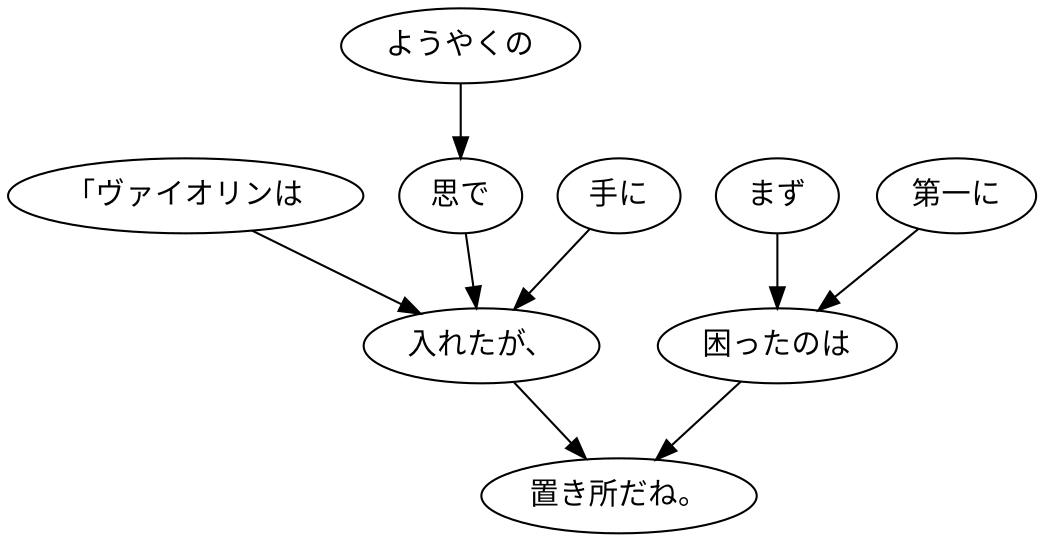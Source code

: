 digraph graph8147 {
	node0 [label="「ヴァイオリンは"];
	node1 [label="ようやくの"];
	node2 [label="思で"];
	node3 [label="手に"];
	node4 [label="入れたが、"];
	node5 [label="まず"];
	node6 [label="第一に"];
	node7 [label="困ったのは"];
	node8 [label="置き所だね。"];
	node0 -> node4;
	node1 -> node2;
	node2 -> node4;
	node3 -> node4;
	node4 -> node8;
	node5 -> node7;
	node6 -> node7;
	node7 -> node8;
}
